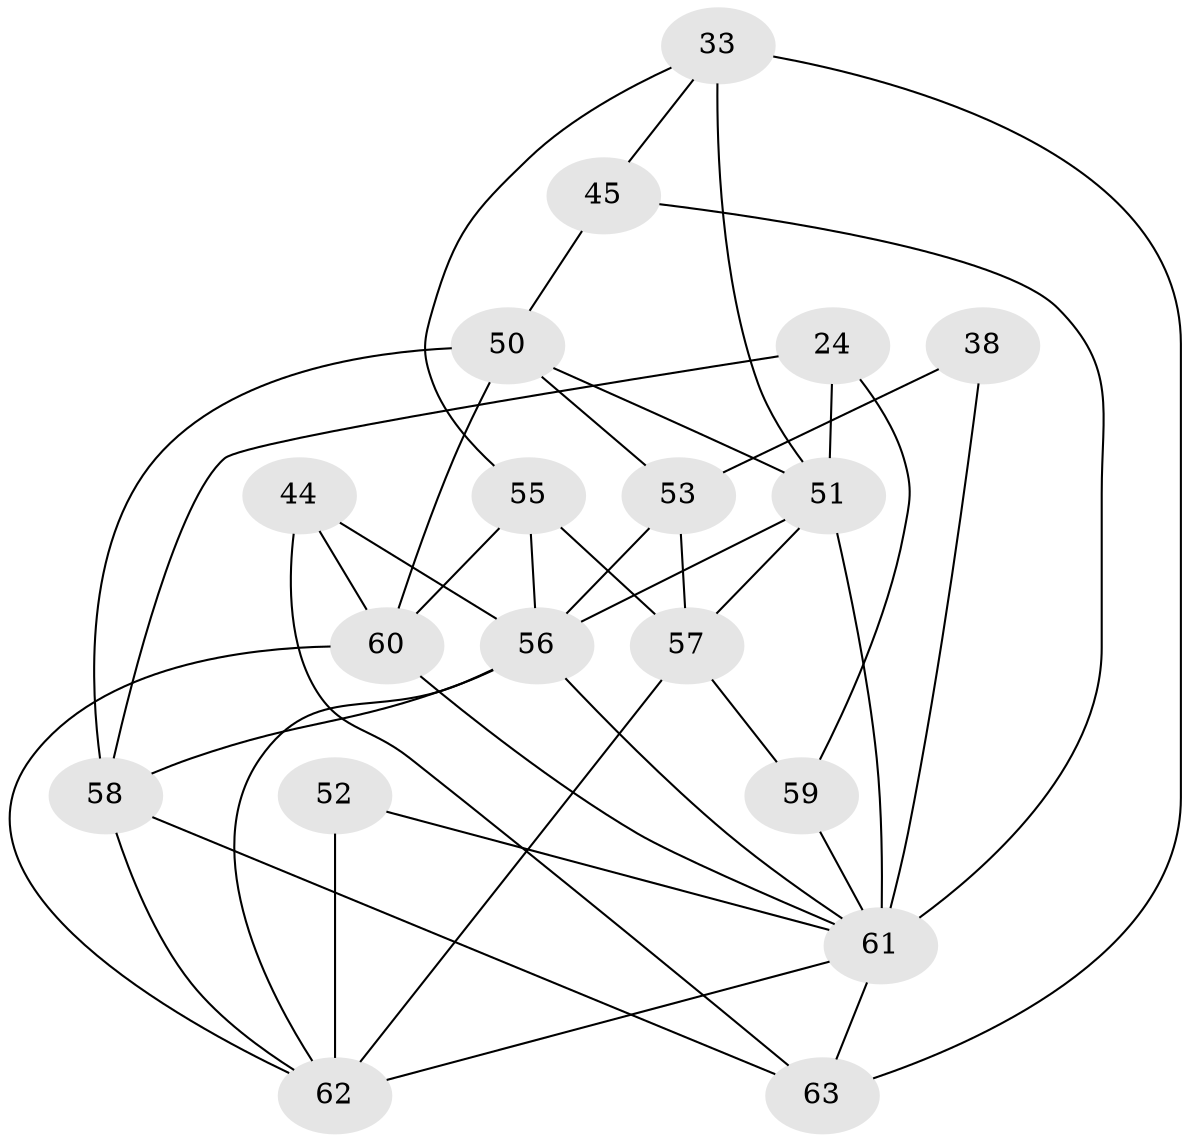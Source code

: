 // original degree distribution, {4: 1.0}
// Generated by graph-tools (version 1.1) at 2025/01/03/04/25 22:01:10]
// undirected, 18 vertices, 40 edges
graph export_dot {
graph [start="1"]
  node [color=gray90,style=filled];
  24 [super="+8"];
  33 [super="+5"];
  38;
  44;
  45;
  50 [super="+46"];
  51 [super="+7+19+30"];
  52;
  53 [super="+14+16"];
  55 [super="+49"];
  56 [super="+29+32+31+54+40"];
  57 [super="+3+18"];
  58 [super="+27"];
  59;
  60 [super="+9+15"];
  61 [super="+41+43+37"];
  62 [super="+23+39"];
  63 [super="+47"];
  24 -- 59 [weight=2];
  24 -- 51;
  24 -- 58 [weight=3];
  33 -- 45;
  33 -- 63 [weight=2];
  33 -- 51 [weight=2];
  33 -- 55;
  38 -- 53 [weight=3];
  38 -- 61;
  44 -- 63;
  44 -- 60;
  44 -- 56 [weight=2];
  45 -- 61 [weight=2];
  45 -- 50;
  50 -- 60 [weight=2];
  50 -- 51;
  50 -- 53;
  50 -- 58 [weight=3];
  51 -- 57;
  51 -- 56;
  51 -- 61 [weight=4];
  52 -- 62 [weight=2];
  52 -- 61 [weight=2];
  53 -- 57;
  53 -- 56 [weight=5];
  55 -- 60 [weight=2];
  55 -- 56 [weight=2];
  55 -- 57;
  56 -- 62 [weight=4];
  56 -- 58 [weight=7];
  56 -- 61 [weight=3];
  57 -- 59;
  57 -- 62 [weight=4];
  58 -- 62;
  58 -- 63 [weight=2];
  59 -- 61;
  60 -- 61;
  60 -- 62 [weight=2];
  61 -- 62 [weight=3];
  61 -- 63;
}
